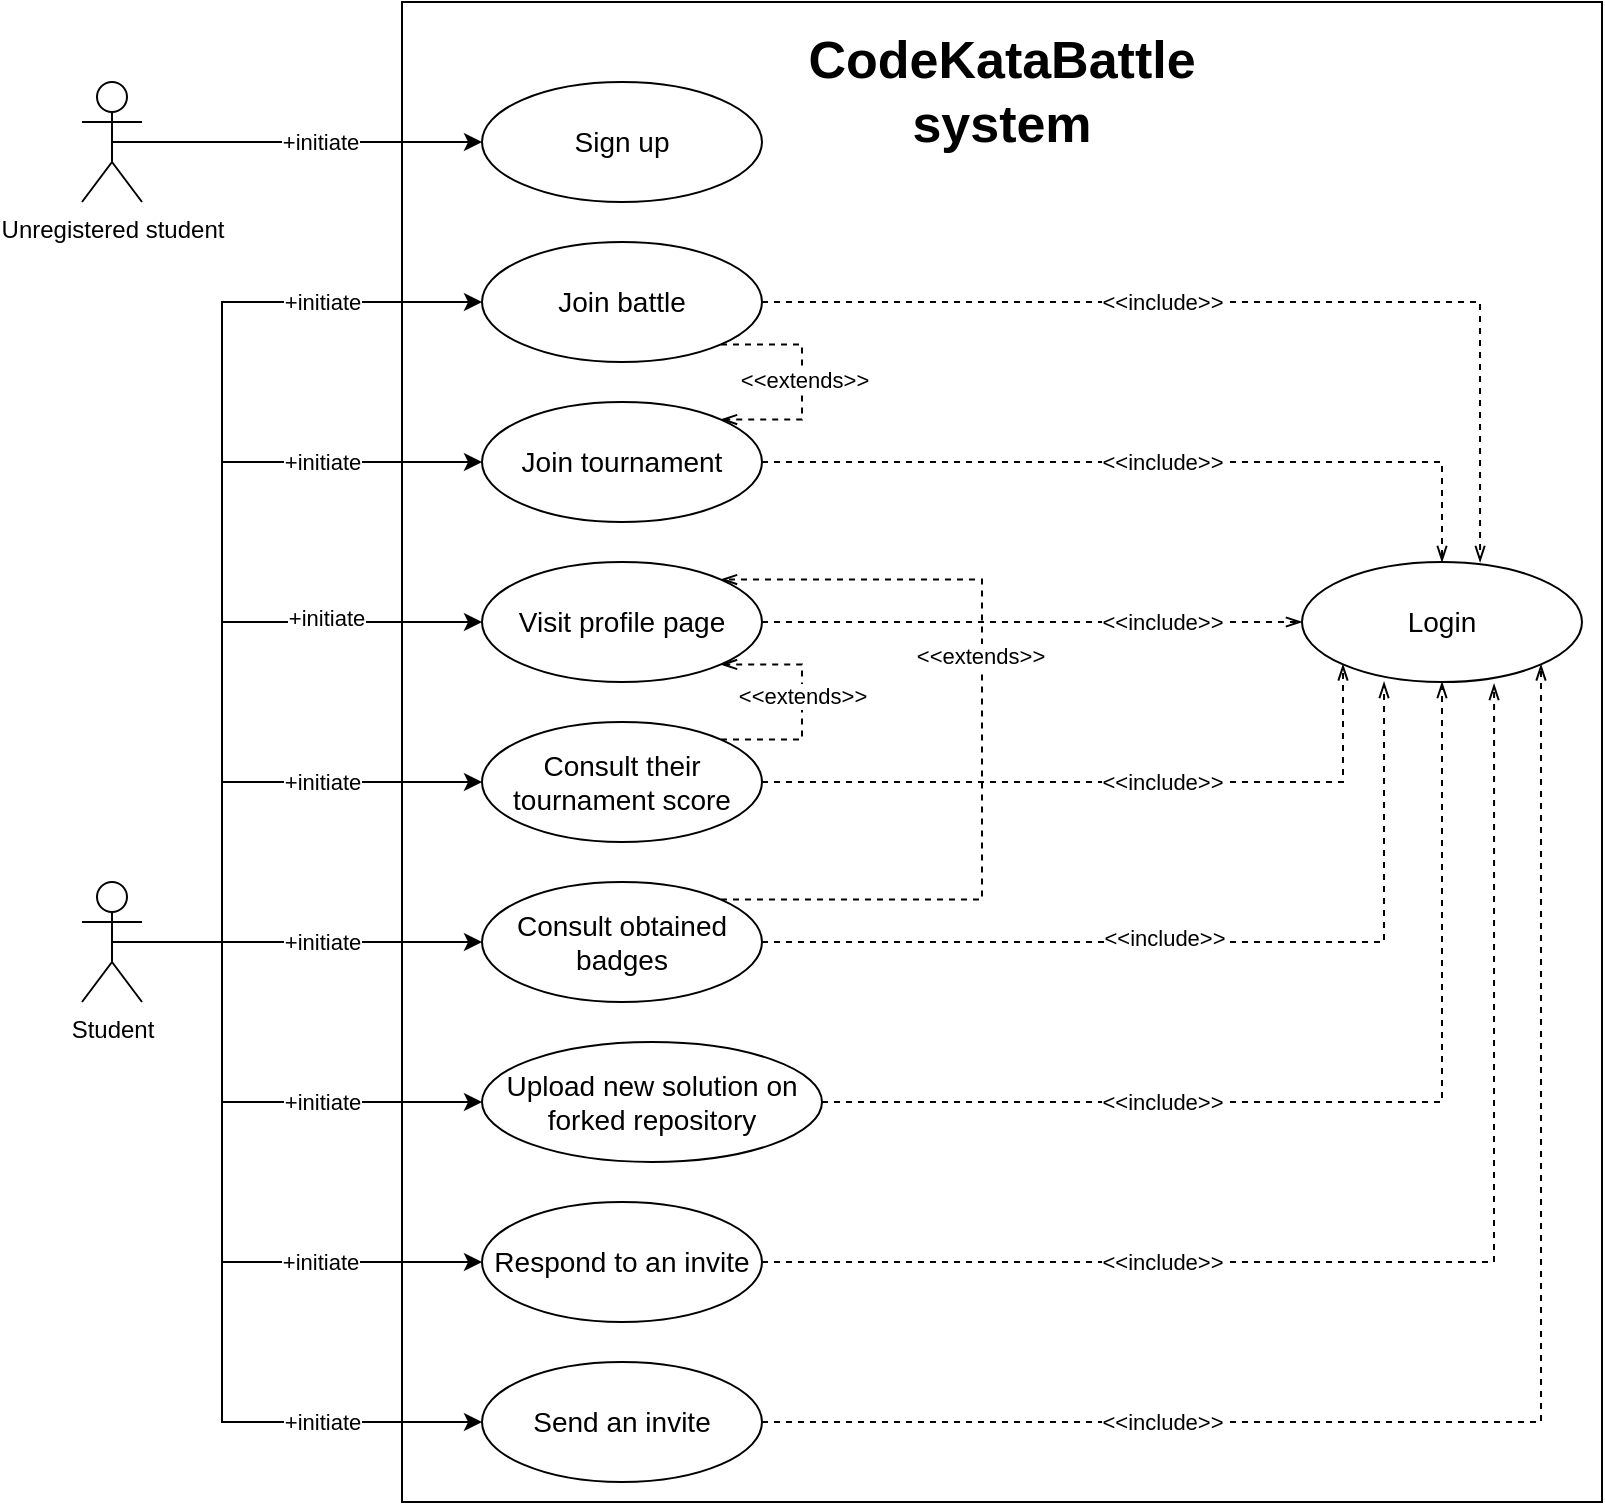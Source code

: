 <mxfile version="22.1.4" type="device">
  <diagram name="Pagina-1" id="-08Q6rQdKl1w862VNEAf">
    <mxGraphModel dx="712" dy="748" grid="1" gridSize="10" guides="1" tooltips="1" connect="1" arrows="1" fold="1" page="1" pageScale="1" pageWidth="827" pageHeight="1169" math="0" shadow="0">
      <root>
        <mxCell id="0" />
        <mxCell id="1" parent="0" />
        <mxCell id="BphLosTeDJoORmhjXPxz-1" value="" style="rounded=0;whiteSpace=wrap;html=1;" vertex="1" parent="1">
          <mxGeometry x="270" y="210" width="600" height="750" as="geometry" />
        </mxCell>
        <mxCell id="BphLosTeDJoORmhjXPxz-2" value="CodeKataBattle system" style="text;html=1;strokeColor=none;fillColor=none;align=center;verticalAlign=middle;whiteSpace=wrap;rounded=0;fontSize=26;fontStyle=1" vertex="1" parent="1">
          <mxGeometry x="540" y="240" width="60" height="30" as="geometry" />
        </mxCell>
        <mxCell id="BphLosTeDJoORmhjXPxz-3" value="Sign up" style="ellipse;whiteSpace=wrap;html=1;fontSize=14;" vertex="1" parent="1">
          <mxGeometry x="310" y="250" width="140" height="60" as="geometry" />
        </mxCell>
        <mxCell id="BphLosTeDJoORmhjXPxz-55" style="edgeStyle=orthogonalEdgeStyle;rounded=0;orthogonalLoop=1;jettySize=auto;html=1;exitX=1;exitY=1;exitDx=0;exitDy=0;entryX=1;entryY=0;entryDx=0;entryDy=0;dashed=1;endArrow=openThin;endFill=0;" edge="1" parent="1" source="BphLosTeDJoORmhjXPxz-4" target="BphLosTeDJoORmhjXPxz-5">
          <mxGeometry relative="1" as="geometry">
            <Array as="points">
              <mxPoint x="470" y="381" />
              <mxPoint x="470" y="419" />
            </Array>
          </mxGeometry>
        </mxCell>
        <mxCell id="BphLosTeDJoORmhjXPxz-58" value="&amp;lt;&amp;lt;extends&amp;gt;&amp;gt;" style="edgeLabel;html=1;align=center;verticalAlign=middle;resizable=0;points=[];" vertex="1" connectable="0" parent="BphLosTeDJoORmhjXPxz-55">
          <mxGeometry x="-0.017" y="1" relative="1" as="geometry">
            <mxPoint as="offset" />
          </mxGeometry>
        </mxCell>
        <mxCell id="BphLosTeDJoORmhjXPxz-4" value="Join battle" style="ellipse;whiteSpace=wrap;html=1;fontSize=14;" vertex="1" parent="1">
          <mxGeometry x="310" y="330" width="140" height="60" as="geometry" />
        </mxCell>
        <mxCell id="BphLosTeDJoORmhjXPxz-38" style="edgeStyle=orthogonalEdgeStyle;rounded=0;orthogonalLoop=1;jettySize=auto;html=1;exitX=1;exitY=0.5;exitDx=0;exitDy=0;entryX=0.5;entryY=0;entryDx=0;entryDy=0;dashed=1;endArrow=openThin;endFill=0;" edge="1" parent="1" source="BphLosTeDJoORmhjXPxz-5" target="BphLosTeDJoORmhjXPxz-35">
          <mxGeometry relative="1" as="geometry" />
        </mxCell>
        <mxCell id="BphLosTeDJoORmhjXPxz-48" value="&amp;lt;&amp;lt;include&amp;gt;&amp;gt;" style="edgeLabel;html=1;align=center;verticalAlign=middle;resizable=0;points=[];" vertex="1" connectable="0" parent="BphLosTeDJoORmhjXPxz-38">
          <mxGeometry x="0.146" relative="1" as="geometry">
            <mxPoint x="-24" as="offset" />
          </mxGeometry>
        </mxCell>
        <mxCell id="BphLosTeDJoORmhjXPxz-5" value="Join tournament" style="ellipse;whiteSpace=wrap;html=1;fontSize=14;" vertex="1" parent="1">
          <mxGeometry x="310" y="410" width="140" height="60" as="geometry" />
        </mxCell>
        <mxCell id="BphLosTeDJoORmhjXPxz-39" style="edgeStyle=orthogonalEdgeStyle;rounded=0;orthogonalLoop=1;jettySize=auto;html=1;exitX=1;exitY=0.5;exitDx=0;exitDy=0;entryX=0;entryY=0.5;entryDx=0;entryDy=0;dashed=1;endArrow=openThin;endFill=0;" edge="1" parent="1" source="BphLosTeDJoORmhjXPxz-6" target="BphLosTeDJoORmhjXPxz-35">
          <mxGeometry relative="1" as="geometry" />
        </mxCell>
        <mxCell id="BphLosTeDJoORmhjXPxz-49" value="&amp;lt;&amp;lt;include&amp;gt;&amp;gt;" style="edgeLabel;html=1;align=center;verticalAlign=middle;resizable=0;points=[];" vertex="1" connectable="0" parent="BphLosTeDJoORmhjXPxz-39">
          <mxGeometry x="0.52" relative="1" as="geometry">
            <mxPoint x="-5" as="offset" />
          </mxGeometry>
        </mxCell>
        <mxCell id="BphLosTeDJoORmhjXPxz-6" value="Visit profile page" style="ellipse;whiteSpace=wrap;html=1;fontSize=14;" vertex="1" parent="1">
          <mxGeometry x="310" y="490" width="140" height="60" as="geometry" />
        </mxCell>
        <mxCell id="BphLosTeDJoORmhjXPxz-40" style="edgeStyle=orthogonalEdgeStyle;rounded=0;orthogonalLoop=1;jettySize=auto;html=1;exitX=1;exitY=0.5;exitDx=0;exitDy=0;entryX=0;entryY=1;entryDx=0;entryDy=0;dashed=1;endArrow=openThin;endFill=0;" edge="1" parent="1" source="BphLosTeDJoORmhjXPxz-7" target="BphLosTeDJoORmhjXPxz-35">
          <mxGeometry relative="1" as="geometry" />
        </mxCell>
        <mxCell id="BphLosTeDJoORmhjXPxz-50" value="&amp;lt;&amp;lt;include&amp;gt;&amp;gt;" style="edgeLabel;html=1;align=center;verticalAlign=middle;resizable=0;points=[];" vertex="1" connectable="0" parent="BphLosTeDJoORmhjXPxz-40">
          <mxGeometry x="0.248" y="-1" relative="1" as="geometry">
            <mxPoint x="-18" y="-1" as="offset" />
          </mxGeometry>
        </mxCell>
        <mxCell id="BphLosTeDJoORmhjXPxz-57" style="edgeStyle=orthogonalEdgeStyle;rounded=0;orthogonalLoop=1;jettySize=auto;html=1;exitX=1;exitY=0;exitDx=0;exitDy=0;entryX=1;entryY=1;entryDx=0;entryDy=0;dashed=1;endArrow=openThin;endFill=0;" edge="1" parent="1" source="BphLosTeDJoORmhjXPxz-7" target="BphLosTeDJoORmhjXPxz-6">
          <mxGeometry relative="1" as="geometry">
            <Array as="points">
              <mxPoint x="470" y="579" />
              <mxPoint x="470" y="541" />
            </Array>
          </mxGeometry>
        </mxCell>
        <mxCell id="BphLosTeDJoORmhjXPxz-59" value="&amp;lt;&amp;lt;extends&amp;gt;&amp;gt;" style="edgeLabel;html=1;align=center;verticalAlign=middle;resizable=0;points=[];" vertex="1" connectable="0" parent="BphLosTeDJoORmhjXPxz-57">
          <mxGeometry x="0.051" relative="1" as="geometry">
            <mxPoint as="offset" />
          </mxGeometry>
        </mxCell>
        <mxCell id="BphLosTeDJoORmhjXPxz-7" value="Consult their tournament score" style="ellipse;whiteSpace=wrap;html=1;fontSize=14;" vertex="1" parent="1">
          <mxGeometry x="310" y="570" width="140" height="60" as="geometry" />
        </mxCell>
        <mxCell id="BphLosTeDJoORmhjXPxz-56" style="edgeStyle=orthogonalEdgeStyle;rounded=0;orthogonalLoop=1;jettySize=auto;html=1;exitX=1;exitY=0;exitDx=0;exitDy=0;entryX=1;entryY=0;entryDx=0;entryDy=0;dashed=1;endArrow=openThin;endFill=0;" edge="1" parent="1" source="BphLosTeDJoORmhjXPxz-8" target="BphLosTeDJoORmhjXPxz-6">
          <mxGeometry relative="1" as="geometry">
            <Array as="points">
              <mxPoint x="560" y="659" />
              <mxPoint x="560" y="499" />
            </Array>
          </mxGeometry>
        </mxCell>
        <mxCell id="BphLosTeDJoORmhjXPxz-60" value="&amp;lt;&amp;lt;extends&amp;gt;&amp;gt;" style="edgeLabel;html=1;align=center;verticalAlign=middle;resizable=0;points=[];" vertex="1" connectable="0" parent="BphLosTeDJoORmhjXPxz-56">
          <mxGeometry x="0.199" y="1" relative="1" as="geometry">
            <mxPoint as="offset" />
          </mxGeometry>
        </mxCell>
        <mxCell id="BphLosTeDJoORmhjXPxz-8" value="Consult obtained badges" style="ellipse;whiteSpace=wrap;html=1;fontSize=14;" vertex="1" parent="1">
          <mxGeometry x="310" y="650" width="140" height="60" as="geometry" />
        </mxCell>
        <mxCell id="BphLosTeDJoORmhjXPxz-42" style="edgeStyle=orthogonalEdgeStyle;rounded=0;orthogonalLoop=1;jettySize=auto;html=1;exitX=1;exitY=0.5;exitDx=0;exitDy=0;entryX=0.5;entryY=1;entryDx=0;entryDy=0;dashed=1;endArrow=openThin;endFill=0;" edge="1" parent="1" source="BphLosTeDJoORmhjXPxz-9" target="BphLosTeDJoORmhjXPxz-35">
          <mxGeometry relative="1" as="geometry" />
        </mxCell>
        <mxCell id="BphLosTeDJoORmhjXPxz-52" value="&amp;lt;&amp;lt;include&amp;gt;&amp;gt;" style="edgeLabel;html=1;align=center;verticalAlign=middle;resizable=0;points=[];" vertex="1" connectable="0" parent="BphLosTeDJoORmhjXPxz-42">
          <mxGeometry x="-0.157" y="1" relative="1" as="geometry">
            <mxPoint x="-49" y="1" as="offset" />
          </mxGeometry>
        </mxCell>
        <mxCell id="BphLosTeDJoORmhjXPxz-9" value="Upload new solution on forked repository" style="ellipse;whiteSpace=wrap;html=1;fontSize=14;" vertex="1" parent="1">
          <mxGeometry x="310" y="730" width="170" height="60" as="geometry" />
        </mxCell>
        <mxCell id="BphLosTeDJoORmhjXPxz-10" value="Respond to an invite" style="ellipse;whiteSpace=wrap;html=1;fontSize=14;" vertex="1" parent="1">
          <mxGeometry x="310" y="810" width="140" height="60" as="geometry" />
        </mxCell>
        <mxCell id="BphLosTeDJoORmhjXPxz-44" style="edgeStyle=orthogonalEdgeStyle;rounded=0;orthogonalLoop=1;jettySize=auto;html=1;exitX=1;exitY=0.5;exitDx=0;exitDy=0;entryX=1;entryY=1;entryDx=0;entryDy=0;dashed=1;endArrow=openThin;endFill=0;" edge="1" parent="1" source="BphLosTeDJoORmhjXPxz-11" target="BphLosTeDJoORmhjXPxz-35">
          <mxGeometry relative="1" as="geometry" />
        </mxCell>
        <mxCell id="BphLosTeDJoORmhjXPxz-54" value="&amp;lt;&amp;lt;include&amp;gt;&amp;gt;" style="edgeLabel;html=1;align=center;verticalAlign=middle;resizable=0;points=[];" vertex="1" connectable="0" parent="BphLosTeDJoORmhjXPxz-44">
          <mxGeometry x="-0.323" relative="1" as="geometry">
            <mxPoint x="-60" as="offset" />
          </mxGeometry>
        </mxCell>
        <mxCell id="BphLosTeDJoORmhjXPxz-11" value="Send an invite" style="ellipse;whiteSpace=wrap;html=1;fontSize=14;" vertex="1" parent="1">
          <mxGeometry x="310" y="890" width="140" height="60" as="geometry" />
        </mxCell>
        <mxCell id="BphLosTeDJoORmhjXPxz-13" style="edgeStyle=orthogonalEdgeStyle;rounded=0;orthogonalLoop=1;jettySize=auto;html=1;exitX=0.5;exitY=0.5;exitDx=0;exitDy=0;exitPerimeter=0;entryX=0;entryY=0.5;entryDx=0;entryDy=0;" edge="1" parent="1" source="BphLosTeDJoORmhjXPxz-12" target="BphLosTeDJoORmhjXPxz-8">
          <mxGeometry relative="1" as="geometry" />
        </mxCell>
        <mxCell id="BphLosTeDJoORmhjXPxz-25" value="+initiate" style="edgeLabel;html=1;align=center;verticalAlign=middle;resizable=0;points=[];" vertex="1" connectable="0" parent="BphLosTeDJoORmhjXPxz-13">
          <mxGeometry x="0.189" y="2" relative="1" as="geometry">
            <mxPoint x="-5" y="2" as="offset" />
          </mxGeometry>
        </mxCell>
        <mxCell id="BphLosTeDJoORmhjXPxz-14" style="edgeStyle=orthogonalEdgeStyle;rounded=0;orthogonalLoop=1;jettySize=auto;html=1;exitX=0.5;exitY=0.5;exitDx=0;exitDy=0;exitPerimeter=0;entryX=0;entryY=0.5;entryDx=0;entryDy=0;" edge="1" parent="1" source="BphLosTeDJoORmhjXPxz-12" target="BphLosTeDJoORmhjXPxz-7">
          <mxGeometry relative="1" as="geometry">
            <Array as="points">
              <mxPoint x="180" y="680" />
              <mxPoint x="180" y="600" />
            </Array>
          </mxGeometry>
        </mxCell>
        <mxCell id="BphLosTeDJoORmhjXPxz-24" value="+initiate" style="edgeLabel;html=1;align=center;verticalAlign=middle;resizable=0;points=[];" vertex="1" connectable="0" parent="BphLosTeDJoORmhjXPxz-14">
          <mxGeometry x="0.449" y="1" relative="1" as="geometry">
            <mxPoint x="-7" y="1" as="offset" />
          </mxGeometry>
        </mxCell>
        <mxCell id="BphLosTeDJoORmhjXPxz-15" style="edgeStyle=orthogonalEdgeStyle;rounded=0;orthogonalLoop=1;jettySize=auto;html=1;exitX=0.5;exitY=0.5;exitDx=0;exitDy=0;exitPerimeter=0;entryX=0;entryY=0.5;entryDx=0;entryDy=0;" edge="1" parent="1" source="BphLosTeDJoORmhjXPxz-12" target="BphLosTeDJoORmhjXPxz-6">
          <mxGeometry relative="1" as="geometry">
            <Array as="points">
              <mxPoint x="180" y="680" />
              <mxPoint x="180" y="520" />
            </Array>
          </mxGeometry>
        </mxCell>
        <mxCell id="BphLosTeDJoORmhjXPxz-23" value="+initiate" style="edgeLabel;html=1;align=center;verticalAlign=middle;resizable=0;points=[];" vertex="1" connectable="0" parent="BphLosTeDJoORmhjXPxz-15">
          <mxGeometry x="0.548" y="2" relative="1" as="geometry">
            <mxPoint as="offset" />
          </mxGeometry>
        </mxCell>
        <mxCell id="BphLosTeDJoORmhjXPxz-16" style="edgeStyle=orthogonalEdgeStyle;rounded=0;orthogonalLoop=1;jettySize=auto;html=1;exitX=0.5;exitY=0.5;exitDx=0;exitDy=0;exitPerimeter=0;entryX=0;entryY=0.5;entryDx=0;entryDy=0;" edge="1" parent="1" source="BphLosTeDJoORmhjXPxz-12" target="BphLosTeDJoORmhjXPxz-5">
          <mxGeometry relative="1" as="geometry">
            <Array as="points">
              <mxPoint x="180" y="680" />
              <mxPoint x="180" y="440" />
            </Array>
          </mxGeometry>
        </mxCell>
        <mxCell id="BphLosTeDJoORmhjXPxz-22" value="+initiate" style="edgeLabel;html=1;align=center;verticalAlign=middle;resizable=0;points=[];" vertex="1" connectable="0" parent="BphLosTeDJoORmhjXPxz-16">
          <mxGeometry x="0.652" y="1" relative="1" as="geometry">
            <mxPoint x="-6" y="1" as="offset" />
          </mxGeometry>
        </mxCell>
        <mxCell id="BphLosTeDJoORmhjXPxz-17" style="edgeStyle=orthogonalEdgeStyle;rounded=0;orthogonalLoop=1;jettySize=auto;html=1;exitX=0.5;exitY=0.5;exitDx=0;exitDy=0;exitPerimeter=0;entryX=0;entryY=0.5;entryDx=0;entryDy=0;" edge="1" parent="1" source="BphLosTeDJoORmhjXPxz-12" target="BphLosTeDJoORmhjXPxz-4">
          <mxGeometry relative="1" as="geometry">
            <Array as="points">
              <mxPoint x="180" y="680" />
              <mxPoint x="180" y="360" />
            </Array>
          </mxGeometry>
        </mxCell>
        <mxCell id="BphLosTeDJoORmhjXPxz-21" value="+initiate" style="edgeLabel;html=1;align=center;verticalAlign=middle;resizable=0;points=[];" vertex="1" connectable="0" parent="BphLosTeDJoORmhjXPxz-17">
          <mxGeometry x="0.754" y="-4" relative="1" as="geometry">
            <mxPoint x="-18" y="-4" as="offset" />
          </mxGeometry>
        </mxCell>
        <mxCell id="BphLosTeDJoORmhjXPxz-18" style="edgeStyle=orthogonalEdgeStyle;rounded=0;orthogonalLoop=1;jettySize=auto;html=1;exitX=0.5;exitY=0.5;exitDx=0;exitDy=0;exitPerimeter=0;entryX=0;entryY=0.5;entryDx=0;entryDy=0;" edge="1" parent="1" source="BphLosTeDJoORmhjXPxz-12" target="BphLosTeDJoORmhjXPxz-10">
          <mxGeometry relative="1" as="geometry">
            <Array as="points">
              <mxPoint x="180" y="680" />
              <mxPoint x="180" y="840" />
            </Array>
          </mxGeometry>
        </mxCell>
        <mxCell id="BphLosTeDJoORmhjXPxz-27" value="+initiate" style="edgeLabel;html=1;align=center;verticalAlign=middle;resizable=0;points=[];" vertex="1" connectable="0" parent="BphLosTeDJoORmhjXPxz-18">
          <mxGeometry x="0.53" y="2" relative="1" as="geometry">
            <mxPoint y="2" as="offset" />
          </mxGeometry>
        </mxCell>
        <mxCell id="BphLosTeDJoORmhjXPxz-19" style="edgeStyle=orthogonalEdgeStyle;rounded=0;orthogonalLoop=1;jettySize=auto;html=1;exitX=0.5;exitY=0.5;exitDx=0;exitDy=0;exitPerimeter=0;entryX=0;entryY=0.5;entryDx=0;entryDy=0;" edge="1" parent="1" source="BphLosTeDJoORmhjXPxz-12" target="BphLosTeDJoORmhjXPxz-9">
          <mxGeometry relative="1" as="geometry">
            <Array as="points">
              <mxPoint x="180" y="680" />
              <mxPoint x="180" y="760" />
            </Array>
          </mxGeometry>
        </mxCell>
        <mxCell id="BphLosTeDJoORmhjXPxz-26" value="+initiate" style="edgeLabel;html=1;align=center;verticalAlign=middle;resizable=0;points=[];" vertex="1" connectable="0" parent="BphLosTeDJoORmhjXPxz-19">
          <mxGeometry x="0.426" y="2" relative="1" as="geometry">
            <mxPoint x="-4" y="2" as="offset" />
          </mxGeometry>
        </mxCell>
        <mxCell id="BphLosTeDJoORmhjXPxz-20" style="edgeStyle=orthogonalEdgeStyle;rounded=0;orthogonalLoop=1;jettySize=auto;html=1;exitX=0.5;exitY=0.5;exitDx=0;exitDy=0;exitPerimeter=0;entryX=0;entryY=0.5;entryDx=0;entryDy=0;" edge="1" parent="1" source="BphLosTeDJoORmhjXPxz-12" target="BphLosTeDJoORmhjXPxz-11">
          <mxGeometry relative="1" as="geometry">
            <Array as="points">
              <mxPoint x="180" y="680" />
              <mxPoint x="180" y="920" />
            </Array>
          </mxGeometry>
        </mxCell>
        <mxCell id="BphLosTeDJoORmhjXPxz-28" value="+initiate" style="edgeLabel;html=1;align=center;verticalAlign=middle;resizable=0;points=[];" vertex="1" connectable="0" parent="BphLosTeDJoORmhjXPxz-20">
          <mxGeometry x="0.605" y="-4" relative="1" as="geometry">
            <mxPoint x="4" y="-4" as="offset" />
          </mxGeometry>
        </mxCell>
        <mxCell id="BphLosTeDJoORmhjXPxz-12" value="Student" style="shape=umlActor;verticalLabelPosition=bottom;verticalAlign=top;html=1;outlineConnect=0;" vertex="1" parent="1">
          <mxGeometry x="110" y="650" width="30" height="60" as="geometry" />
        </mxCell>
        <mxCell id="BphLosTeDJoORmhjXPxz-32" style="edgeStyle=orthogonalEdgeStyle;rounded=0;orthogonalLoop=1;jettySize=auto;html=1;exitX=0.5;exitY=0.5;exitDx=0;exitDy=0;exitPerimeter=0;entryX=0;entryY=0.5;entryDx=0;entryDy=0;" edge="1" parent="1" source="BphLosTeDJoORmhjXPxz-29" target="BphLosTeDJoORmhjXPxz-3">
          <mxGeometry relative="1" as="geometry" />
        </mxCell>
        <mxCell id="BphLosTeDJoORmhjXPxz-34" value="+initiate" style="edgeLabel;html=1;align=center;verticalAlign=middle;resizable=0;points=[];" vertex="1" connectable="0" parent="BphLosTeDJoORmhjXPxz-32">
          <mxGeometry x="0.353" y="-1" relative="1" as="geometry">
            <mxPoint x="-21" y="-1" as="offset" />
          </mxGeometry>
        </mxCell>
        <mxCell id="BphLosTeDJoORmhjXPxz-29" value="Unregistered student" style="shape=umlActor;verticalLabelPosition=bottom;verticalAlign=top;html=1;outlineConnect=0;" vertex="1" parent="1">
          <mxGeometry x="110" y="250" width="30" height="60" as="geometry" />
        </mxCell>
        <mxCell id="BphLosTeDJoORmhjXPxz-35" value="Login" style="ellipse;whiteSpace=wrap;html=1;fontSize=14;" vertex="1" parent="1">
          <mxGeometry x="720" y="490" width="140" height="60" as="geometry" />
        </mxCell>
        <mxCell id="BphLosTeDJoORmhjXPxz-37" style="edgeStyle=orthogonalEdgeStyle;rounded=0;orthogonalLoop=1;jettySize=auto;html=1;exitX=1;exitY=0.5;exitDx=0;exitDy=0;entryX=0.636;entryY=0;entryDx=0;entryDy=0;entryPerimeter=0;dashed=1;endArrow=openThin;endFill=0;" edge="1" parent="1" source="BphLosTeDJoORmhjXPxz-4" target="BphLosTeDJoORmhjXPxz-35">
          <mxGeometry relative="1" as="geometry" />
        </mxCell>
        <mxCell id="BphLosTeDJoORmhjXPxz-45" value="&amp;lt;&amp;lt;include&amp;gt;&amp;gt;" style="edgeLabel;html=1;align=center;verticalAlign=middle;resizable=0;points=[];" vertex="1" connectable="0" parent="BphLosTeDJoORmhjXPxz-37">
          <mxGeometry x="-0.034" y="-1" relative="1" as="geometry">
            <mxPoint x="-36" y="-1" as="offset" />
          </mxGeometry>
        </mxCell>
        <mxCell id="BphLosTeDJoORmhjXPxz-41" style="edgeStyle=orthogonalEdgeStyle;rounded=0;orthogonalLoop=1;jettySize=auto;html=1;exitX=1;exitY=0.5;exitDx=0;exitDy=0;entryX=0.293;entryY=1;entryDx=0;entryDy=0;entryPerimeter=0;dashed=1;endArrow=openThin;endFill=0;" edge="1" parent="1" source="BphLosTeDJoORmhjXPxz-8" target="BphLosTeDJoORmhjXPxz-35">
          <mxGeometry relative="1" as="geometry" />
        </mxCell>
        <mxCell id="BphLosTeDJoORmhjXPxz-51" value="&amp;lt;&amp;lt;include&amp;gt;&amp;gt;" style="edgeLabel;html=1;align=center;verticalAlign=middle;resizable=0;points=[];" vertex="1" connectable="0" parent="BphLosTeDJoORmhjXPxz-41">
          <mxGeometry x="0.072" y="2" relative="1" as="geometry">
            <mxPoint x="-36" as="offset" />
          </mxGeometry>
        </mxCell>
        <mxCell id="BphLosTeDJoORmhjXPxz-43" style="edgeStyle=orthogonalEdgeStyle;rounded=0;orthogonalLoop=1;jettySize=auto;html=1;exitX=1;exitY=0.5;exitDx=0;exitDy=0;entryX=0.686;entryY=1.017;entryDx=0;entryDy=0;entryPerimeter=0;dashed=1;endArrow=openThin;endFill=0;" edge="1" parent="1" source="BphLosTeDJoORmhjXPxz-10" target="BphLosTeDJoORmhjXPxz-35">
          <mxGeometry relative="1" as="geometry" />
        </mxCell>
        <mxCell id="BphLosTeDJoORmhjXPxz-53" value="&amp;lt;&amp;lt;include&amp;gt;&amp;gt;" style="edgeLabel;html=1;align=center;verticalAlign=middle;resizable=0;points=[];" vertex="1" connectable="0" parent="BphLosTeDJoORmhjXPxz-43">
          <mxGeometry x="-0.231" y="2" relative="1" as="geometry">
            <mxPoint x="-52" y="2" as="offset" />
          </mxGeometry>
        </mxCell>
      </root>
    </mxGraphModel>
  </diagram>
</mxfile>

